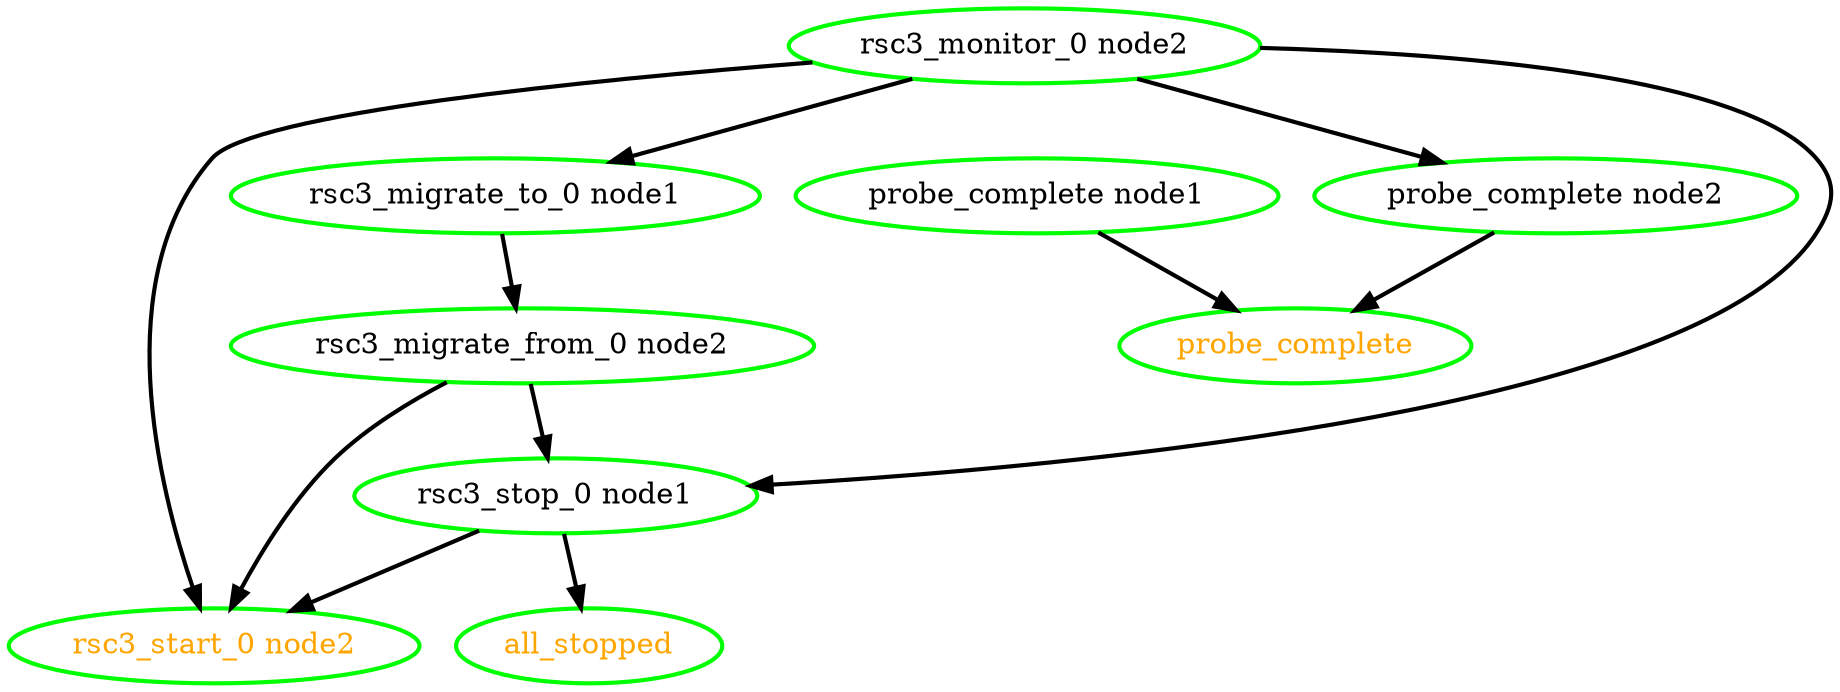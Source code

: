  digraph "g" {
"all_stopped" [ style=bold color="green" fontcolor="orange" ]
"probe_complete node1" -> "probe_complete" [ style = bold]
"probe_complete node1" [ style=bold color="green" fontcolor="black" ]
"probe_complete node2" -> "probe_complete" [ style = bold]
"probe_complete node2" [ style=bold color="green" fontcolor="black" ]
"probe_complete" [ style=bold color="green" fontcolor="orange" ]
"rsc3_migrate_from_0 node2" -> "rsc3_start_0 node2" [ style = bold]
"rsc3_migrate_from_0 node2" -> "rsc3_stop_0 node1" [ style = bold]
"rsc3_migrate_from_0 node2" [ style=bold color="green" fontcolor="black" ]
"rsc3_migrate_to_0 node1" -> "rsc3_migrate_from_0 node2" [ style = bold]
"rsc3_migrate_to_0 node1" [ style=bold color="green" fontcolor="black" ]
"rsc3_monitor_0 node2" -> "probe_complete node2" [ style = bold]
"rsc3_monitor_0 node2" -> "rsc3_migrate_to_0 node1" [ style = bold]
"rsc3_monitor_0 node2" -> "rsc3_start_0 node2" [ style = bold]
"rsc3_monitor_0 node2" -> "rsc3_stop_0 node1" [ style = bold]
"rsc3_monitor_0 node2" [ style=bold color="green" fontcolor="black" ]
"rsc3_start_0 node2" [ style=bold color="green" fontcolor="orange" ]
"rsc3_stop_0 node1" -> "all_stopped" [ style = bold]
"rsc3_stop_0 node1" -> "rsc3_start_0 node2" [ style = bold]
"rsc3_stop_0 node1" [ style=bold color="green" fontcolor="black" ]
}
